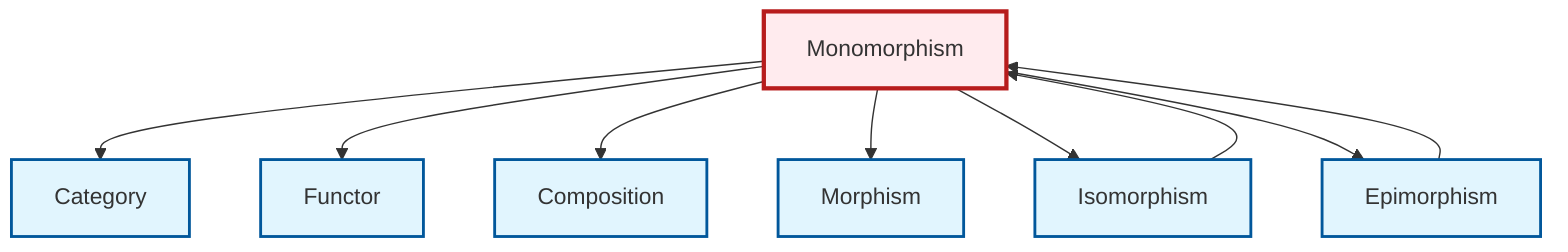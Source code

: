 graph TD
    classDef definition fill:#e1f5fe,stroke:#01579b,stroke-width:2px
    classDef theorem fill:#f3e5f5,stroke:#4a148c,stroke-width:2px
    classDef axiom fill:#fff3e0,stroke:#e65100,stroke-width:2px
    classDef example fill:#e8f5e9,stroke:#1b5e20,stroke-width:2px
    classDef current fill:#ffebee,stroke:#b71c1c,stroke-width:3px
    def-monomorphism["Monomorphism"]:::definition
    def-category["Category"]:::definition
    def-isomorphism["Isomorphism"]:::definition
    def-functor["Functor"]:::definition
    def-morphism["Morphism"]:::definition
    def-composition["Composition"]:::definition
    def-epimorphism["Epimorphism"]:::definition
    def-monomorphism --> def-category
    def-epimorphism --> def-monomorphism
    def-isomorphism --> def-monomorphism
    def-monomorphism --> def-functor
    def-monomorphism --> def-composition
    def-monomorphism --> def-morphism
    def-monomorphism --> def-isomorphism
    def-monomorphism --> def-epimorphism
    class def-monomorphism current